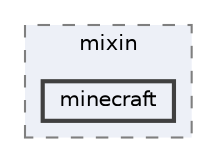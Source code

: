digraph "minecraft"
{
 // LATEX_PDF_SIZE
  bgcolor="transparent";
  edge [fontname=Helvetica,fontsize=10,labelfontname=Helvetica,labelfontsize=10];
  node [fontname=Helvetica,fontsize=10,shape=box,height=0.2,width=0.4];
  compound=true
  subgraph clusterdir_e2923f6eb5bee160416695ae6f614e84 {
    graph [ bgcolor="#edf0f7", pencolor="grey50", label="mixin", fontname=Helvetica,fontsize=10 style="filled,dashed", URL="dir_e2923f6eb5bee160416695ae6f614e84.html",tooltip=""]
  dir_ed3b973c8b3255e867adecc7a8c18624 [label="minecraft", fillcolor="#edf0f7", color="grey25", style="filled,bold", URL="dir_ed3b973c8b3255e867adecc7a8c18624.html",tooltip=""];
  }
}
